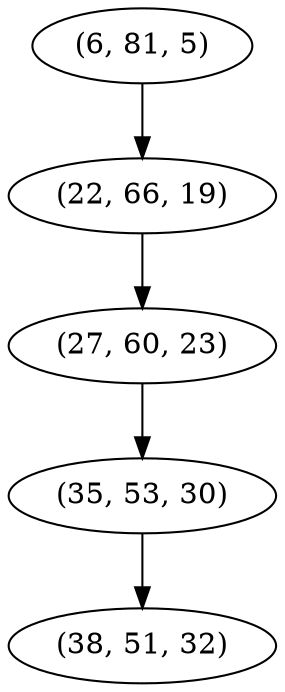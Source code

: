 digraph tree {
    "(6, 81, 5)";
    "(22, 66, 19)";
    "(27, 60, 23)";
    "(35, 53, 30)";
    "(38, 51, 32)";
    "(6, 81, 5)" -> "(22, 66, 19)";
    "(22, 66, 19)" -> "(27, 60, 23)";
    "(27, 60, 23)" -> "(35, 53, 30)";
    "(35, 53, 30)" -> "(38, 51, 32)";
}
